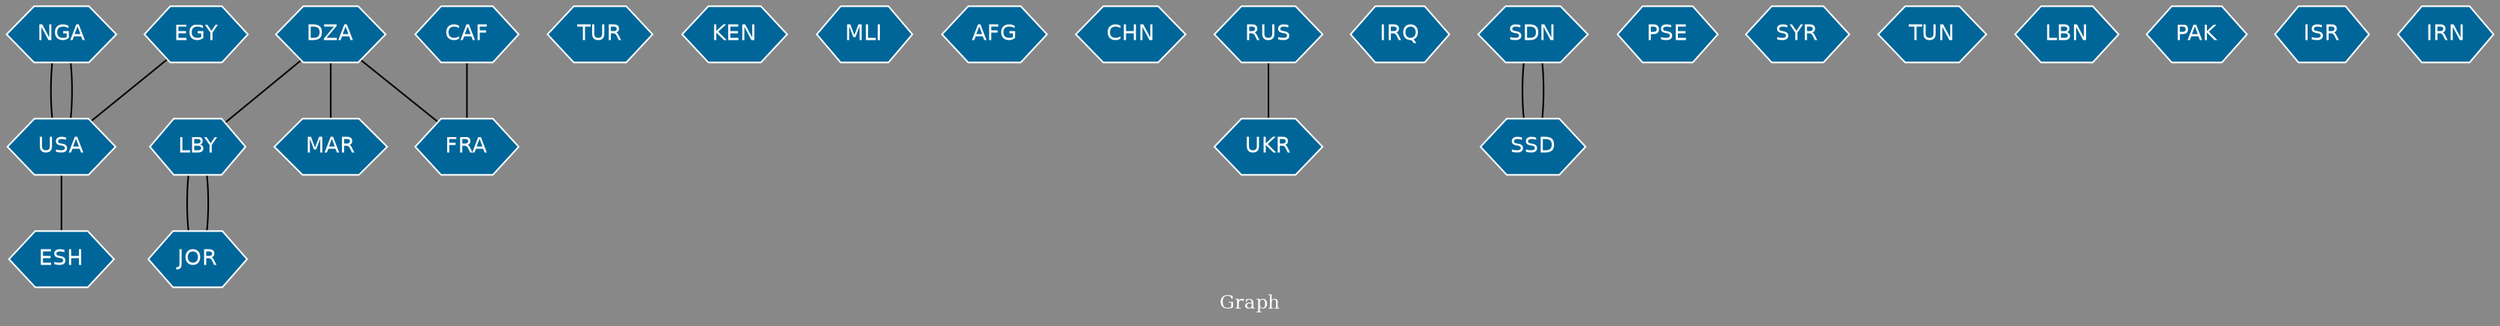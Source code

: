 // Countries together in item graph
graph {
	graph [bgcolor="#888888" fontcolor=white fontsize=12 label="Graph" outputorder=edgesfirst overlap=prism]
	node [color=white fillcolor="#006699" fontcolor=white fontname=Helvetica shape=hexagon style=filled]
	edge [arrowhead=open color=black fontcolor=white fontname=Courier fontsize=12]
		NGA [label=NGA]
		LBY [label=LBY]
		EGY [label=EGY]
		TUR [label=TUR]
		KEN [label=KEN]
		USA [label=USA]
		MLI [label=MLI]
		DZA [label=DZA]
		JOR [label=JOR]
		AFG [label=AFG]
		CHN [label=CHN]
		UKR [label=UKR]
		IRQ [label=IRQ]
		SDN [label=SDN]
		SSD [label=SSD]
		PSE [label=PSE]
		SYR [label=SYR]
		MAR [label=MAR]
		FRA [label=FRA]
		TUN [label=TUN]
		LBN [label=LBN]
		RUS [label=RUS]
		PAK [label=PAK]
		ISR [label=ISR]
		CAF [label=CAF]
		ESH [label=ESH]
		IRN [label=IRN]
			EGY -- USA [weight=1]
			LBY -- JOR [weight=1]
			NGA -- USA [weight=2]
			JOR -- LBY [weight=2]
			USA -- ESH [weight=1]
			SSD -- SDN [weight=1]
			RUS -- UKR [weight=1]
			CAF -- FRA [weight=1]
			USA -- NGA [weight=2]
			DZA -- MAR [weight=1]
			DZA -- LBY [weight=1]
			DZA -- FRA [weight=1]
			SDN -- SSD [weight=1]
}